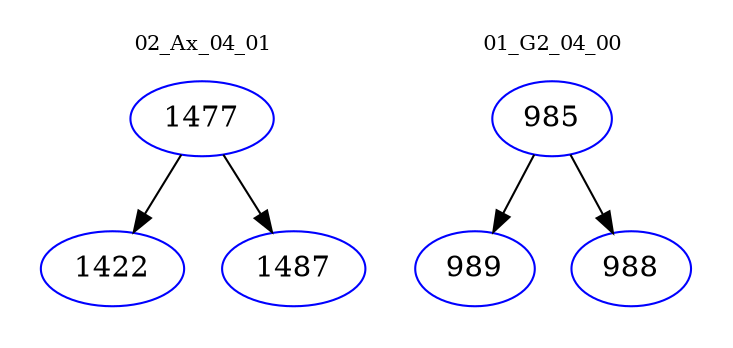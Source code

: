 digraph{
subgraph cluster_0 {
color = white
label = "02_Ax_04_01";
fontsize=10;
T0_1477 [label="1477", color="blue"]
T0_1477 -> T0_1422 [color="black"]
T0_1422 [label="1422", color="blue"]
T0_1477 -> T0_1487 [color="black"]
T0_1487 [label="1487", color="blue"]
}
subgraph cluster_1 {
color = white
label = "01_G2_04_00";
fontsize=10;
T1_985 [label="985", color="blue"]
T1_985 -> T1_989 [color="black"]
T1_989 [label="989", color="blue"]
T1_985 -> T1_988 [color="black"]
T1_988 [label="988", color="blue"]
}
}
